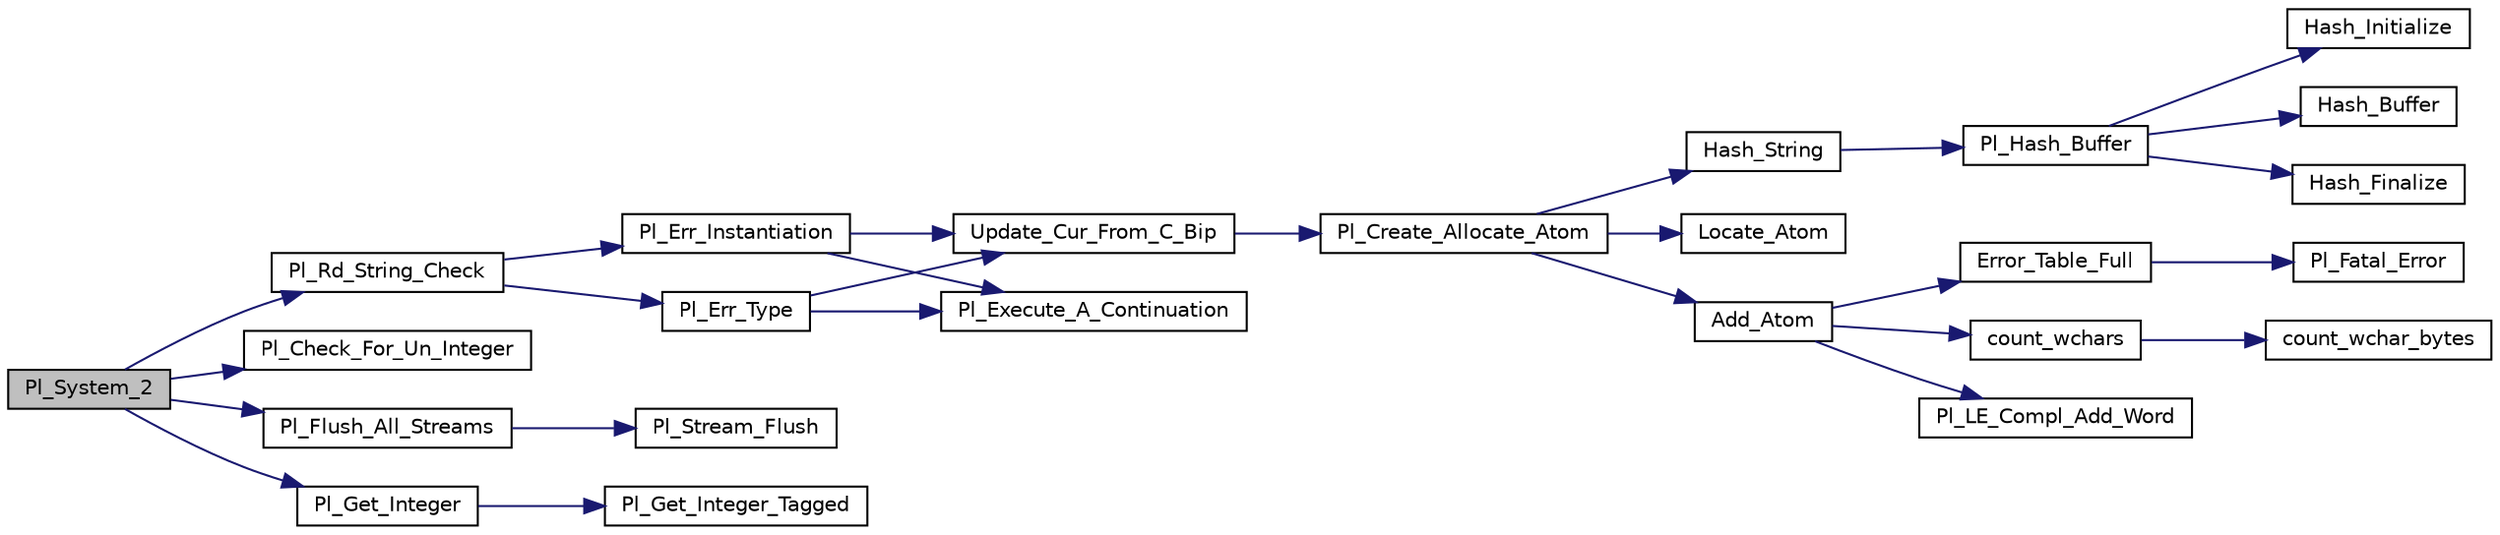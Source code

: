 digraph "Pl_System_2"
{
  edge [fontname="Helvetica",fontsize="10",labelfontname="Helvetica",labelfontsize="10"];
  node [fontname="Helvetica",fontsize="10",shape=record];
  rankdir="LR";
  Node1 [label="Pl_System_2",height=0.2,width=0.4,color="black", fillcolor="grey75", style="filled", fontcolor="black"];
  Node1 -> Node2 [color="midnightblue",fontsize="10",style="solid"];
  Node2 [label="Pl_Rd_String_Check",height=0.2,width=0.4,color="black", fillcolor="white", style="filled",URL="$c__supp_8c.html#a1a5c18894034c384ca35559ea96a7e47"];
  Node2 -> Node3 [color="midnightblue",fontsize="10",style="solid"];
  Node3 [label="Pl_Err_Instantiation",height=0.2,width=0.4,color="black", fillcolor="white", style="filled",URL="$error__supp_8c.html#a17057fc5577da70316e8f62fca4743f7"];
  Node3 -> Node4 [color="midnightblue",fontsize="10",style="solid"];
  Node4 [label="Update_Cur_From_C_Bip",height=0.2,width=0.4,color="black", fillcolor="white", style="filled",URL="$error__supp_8c.html#aef1341aeb3ceb943d8e9d7d6f77b0582"];
  Node4 -> Node5 [color="midnightblue",fontsize="10",style="solid"];
  Node5 [label="Pl_Create_Allocate_Atom",height=0.2,width=0.4,color="black", fillcolor="white", style="filled",URL="$atom_8c.html#a76a3983dda97458000ed903b9bc94f6c"];
  Node5 -> Node6 [color="midnightblue",fontsize="10",style="solid"];
  Node6 [label="Hash_String",height=0.2,width=0.4,color="black", fillcolor="white", style="filled",URL="$atom_8c.html#a9ed09c0173fe0a0e6d0f90ec363687fe"];
  Node6 -> Node7 [color="midnightblue",fontsize="10",style="solid"];
  Node7 [label="Pl_Hash_Buffer",height=0.2,width=0.4,color="black", fillcolor="white", style="filled",URL="$hash__fct_8c.html#a59393adcfbeeda198a890af25f29cf7c"];
  Node7 -> Node8 [color="midnightblue",fontsize="10",style="solid"];
  Node8 [label="Hash_Initialize",height=0.2,width=0.4,color="black", fillcolor="white", style="filled",URL="$hash__fct_8c.html#abe414d7525a1bb4fcb8e4fd757498cb9"];
  Node7 -> Node9 [color="midnightblue",fontsize="10",style="solid"];
  Node9 [label="Hash_Buffer",height=0.2,width=0.4,color="black", fillcolor="white", style="filled",URL="$hash__fct_8c.html#a8b1af6cc6089ce3e2e3dc0a8a0d55e90"];
  Node7 -> Node10 [color="midnightblue",fontsize="10",style="solid"];
  Node10 [label="Hash_Finalize",height=0.2,width=0.4,color="black", fillcolor="white", style="filled",URL="$hash__fct_8c.html#aa33bb265b03bb03aa455241e374409f7"];
  Node5 -> Node11 [color="midnightblue",fontsize="10",style="solid"];
  Node11 [label="Locate_Atom",height=0.2,width=0.4,color="black", fillcolor="white", style="filled",URL="$atom_8c.html#ad4222685eae3cdb0315df48a8a7e89fc"];
  Node5 -> Node12 [color="midnightblue",fontsize="10",style="solid"];
  Node12 [label="Add_Atom",height=0.2,width=0.4,color="black", fillcolor="white", style="filled",URL="$atom_8c.html#abe628ad301508c0ed926cfb4bc791818"];
  Node12 -> Node13 [color="midnightblue",fontsize="10",style="solid"];
  Node13 [label="Error_Table_Full",height=0.2,width=0.4,color="black", fillcolor="white", style="filled",URL="$atom_8c.html#a37c733b7022eab8b9b95f0182591ee15"];
  Node13 -> Node14 [color="midnightblue",fontsize="10",style="solid"];
  Node14 [label="Pl_Fatal_Error",height=0.2,width=0.4,color="black", fillcolor="white", style="filled",URL="$misc_8c.html#a190fea7904d7245d4fdc5e9404a07907"];
  Node12 -> Node15 [color="midnightblue",fontsize="10",style="solid"];
  Node15 [label="count_wchars",height=0.2,width=0.4,color="black", fillcolor="white", style="filled",URL="$pl__wchar_8c.html#a55a0d7269a65645bbd4c978385b0c7a3"];
  Node15 -> Node16 [color="midnightblue",fontsize="10",style="solid"];
  Node16 [label="count_wchar_bytes",height=0.2,width=0.4,color="black", fillcolor="white", style="filled",URL="$pl__wchar_8c.html#afa9feb443cef2f8da40dd45a8c0e273d"];
  Node12 -> Node17 [color="midnightblue",fontsize="10",style="solid"];
  Node17 [label="Pl_LE_Compl_Add_Word",height=0.2,width=0.4,color="black", fillcolor="white", style="filled",URL="$linedit_8c.html#ab2a8db946ffd8187b5216ff4ac8cbe7c"];
  Node3 -> Node18 [color="midnightblue",fontsize="10",style="solid"];
  Node18 [label="Pl_Execute_A_Continuation",height=0.2,width=0.4,color="black", fillcolor="white", style="filled",URL="$engine_8c.html#ae0fcb6df66410fd57c52a0ba16527642"];
  Node2 -> Node19 [color="midnightblue",fontsize="10",style="solid"];
  Node19 [label="Pl_Err_Type",height=0.2,width=0.4,color="black", fillcolor="white", style="filled",URL="$error__supp_8c.html#a88375a38b23326055e59e455c25f982e"];
  Node19 -> Node4 [color="midnightblue",fontsize="10",style="solid"];
  Node19 -> Node18 [color="midnightblue",fontsize="10",style="solid"];
  Node1 -> Node20 [color="midnightblue",fontsize="10",style="solid"];
  Node20 [label="Pl_Check_For_Un_Integer",height=0.2,width=0.4,color="black", fillcolor="white", style="filled",URL="$c__supp_8c.html#a8661ae754509045c4ea45f8205e15ab3"];
  Node1 -> Node21 [color="midnightblue",fontsize="10",style="solid"];
  Node21 [label="Pl_Flush_All_Streams",height=0.2,width=0.4,color="black", fillcolor="white", style="filled",URL="$stream__supp_8c.html#aa51c5baef5dc24ec52efb782941a8d1f"];
  Node21 -> Node22 [color="midnightblue",fontsize="10",style="solid"];
  Node22 [label="Pl_Stream_Flush",height=0.2,width=0.4,color="black", fillcolor="white", style="filled",URL="$stream__supp_8c.html#a0dfb0fea5ef9205b98eb7cb39093fa82"];
  Node1 -> Node23 [color="midnightblue",fontsize="10",style="solid"];
  Node23 [label="Pl_Get_Integer",height=0.2,width=0.4,color="black", fillcolor="white", style="filled",URL="$wam__inst_8c.html#a4674b6fe0ab6340bbe076f8d485673e7"];
  Node23 -> Node24 [color="midnightblue",fontsize="10",style="solid"];
  Node24 [label="Pl_Get_Integer_Tagged",height=0.2,width=0.4,color="black", fillcolor="white", style="filled",URL="$wam__inst_8c.html#a6fb0a22a4b407baa8bd1c6bb8f18675d"];
}
